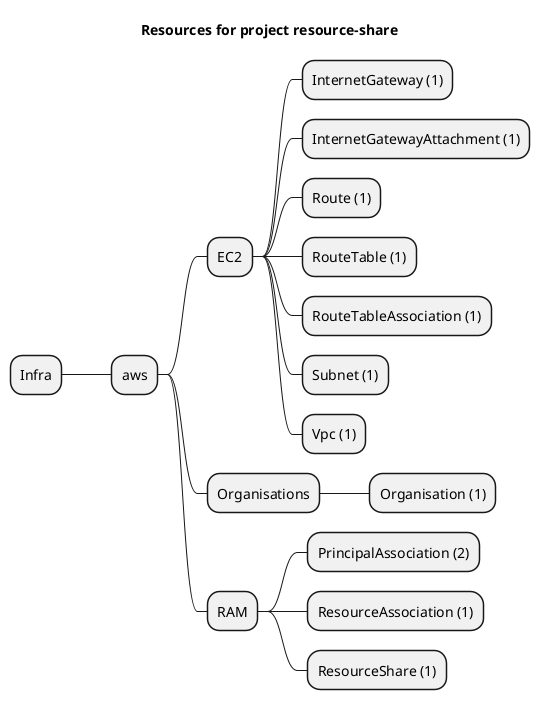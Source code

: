 @startmindmap
title Resources for project resource-share
skinparam monochrome true
+ Infra
++ aws
+++ EC2
++++ InternetGateway (1)
++++ InternetGatewayAttachment (1)
++++ Route (1)
++++ RouteTable (1)
++++ RouteTableAssociation (1)
++++ Subnet (1)
++++ Vpc (1)
+++ Organisations
++++ Organisation (1)
+++ RAM
++++ PrincipalAssociation (2)
++++ ResourceAssociation (1)
++++ ResourceShare (1)
@endmindmap